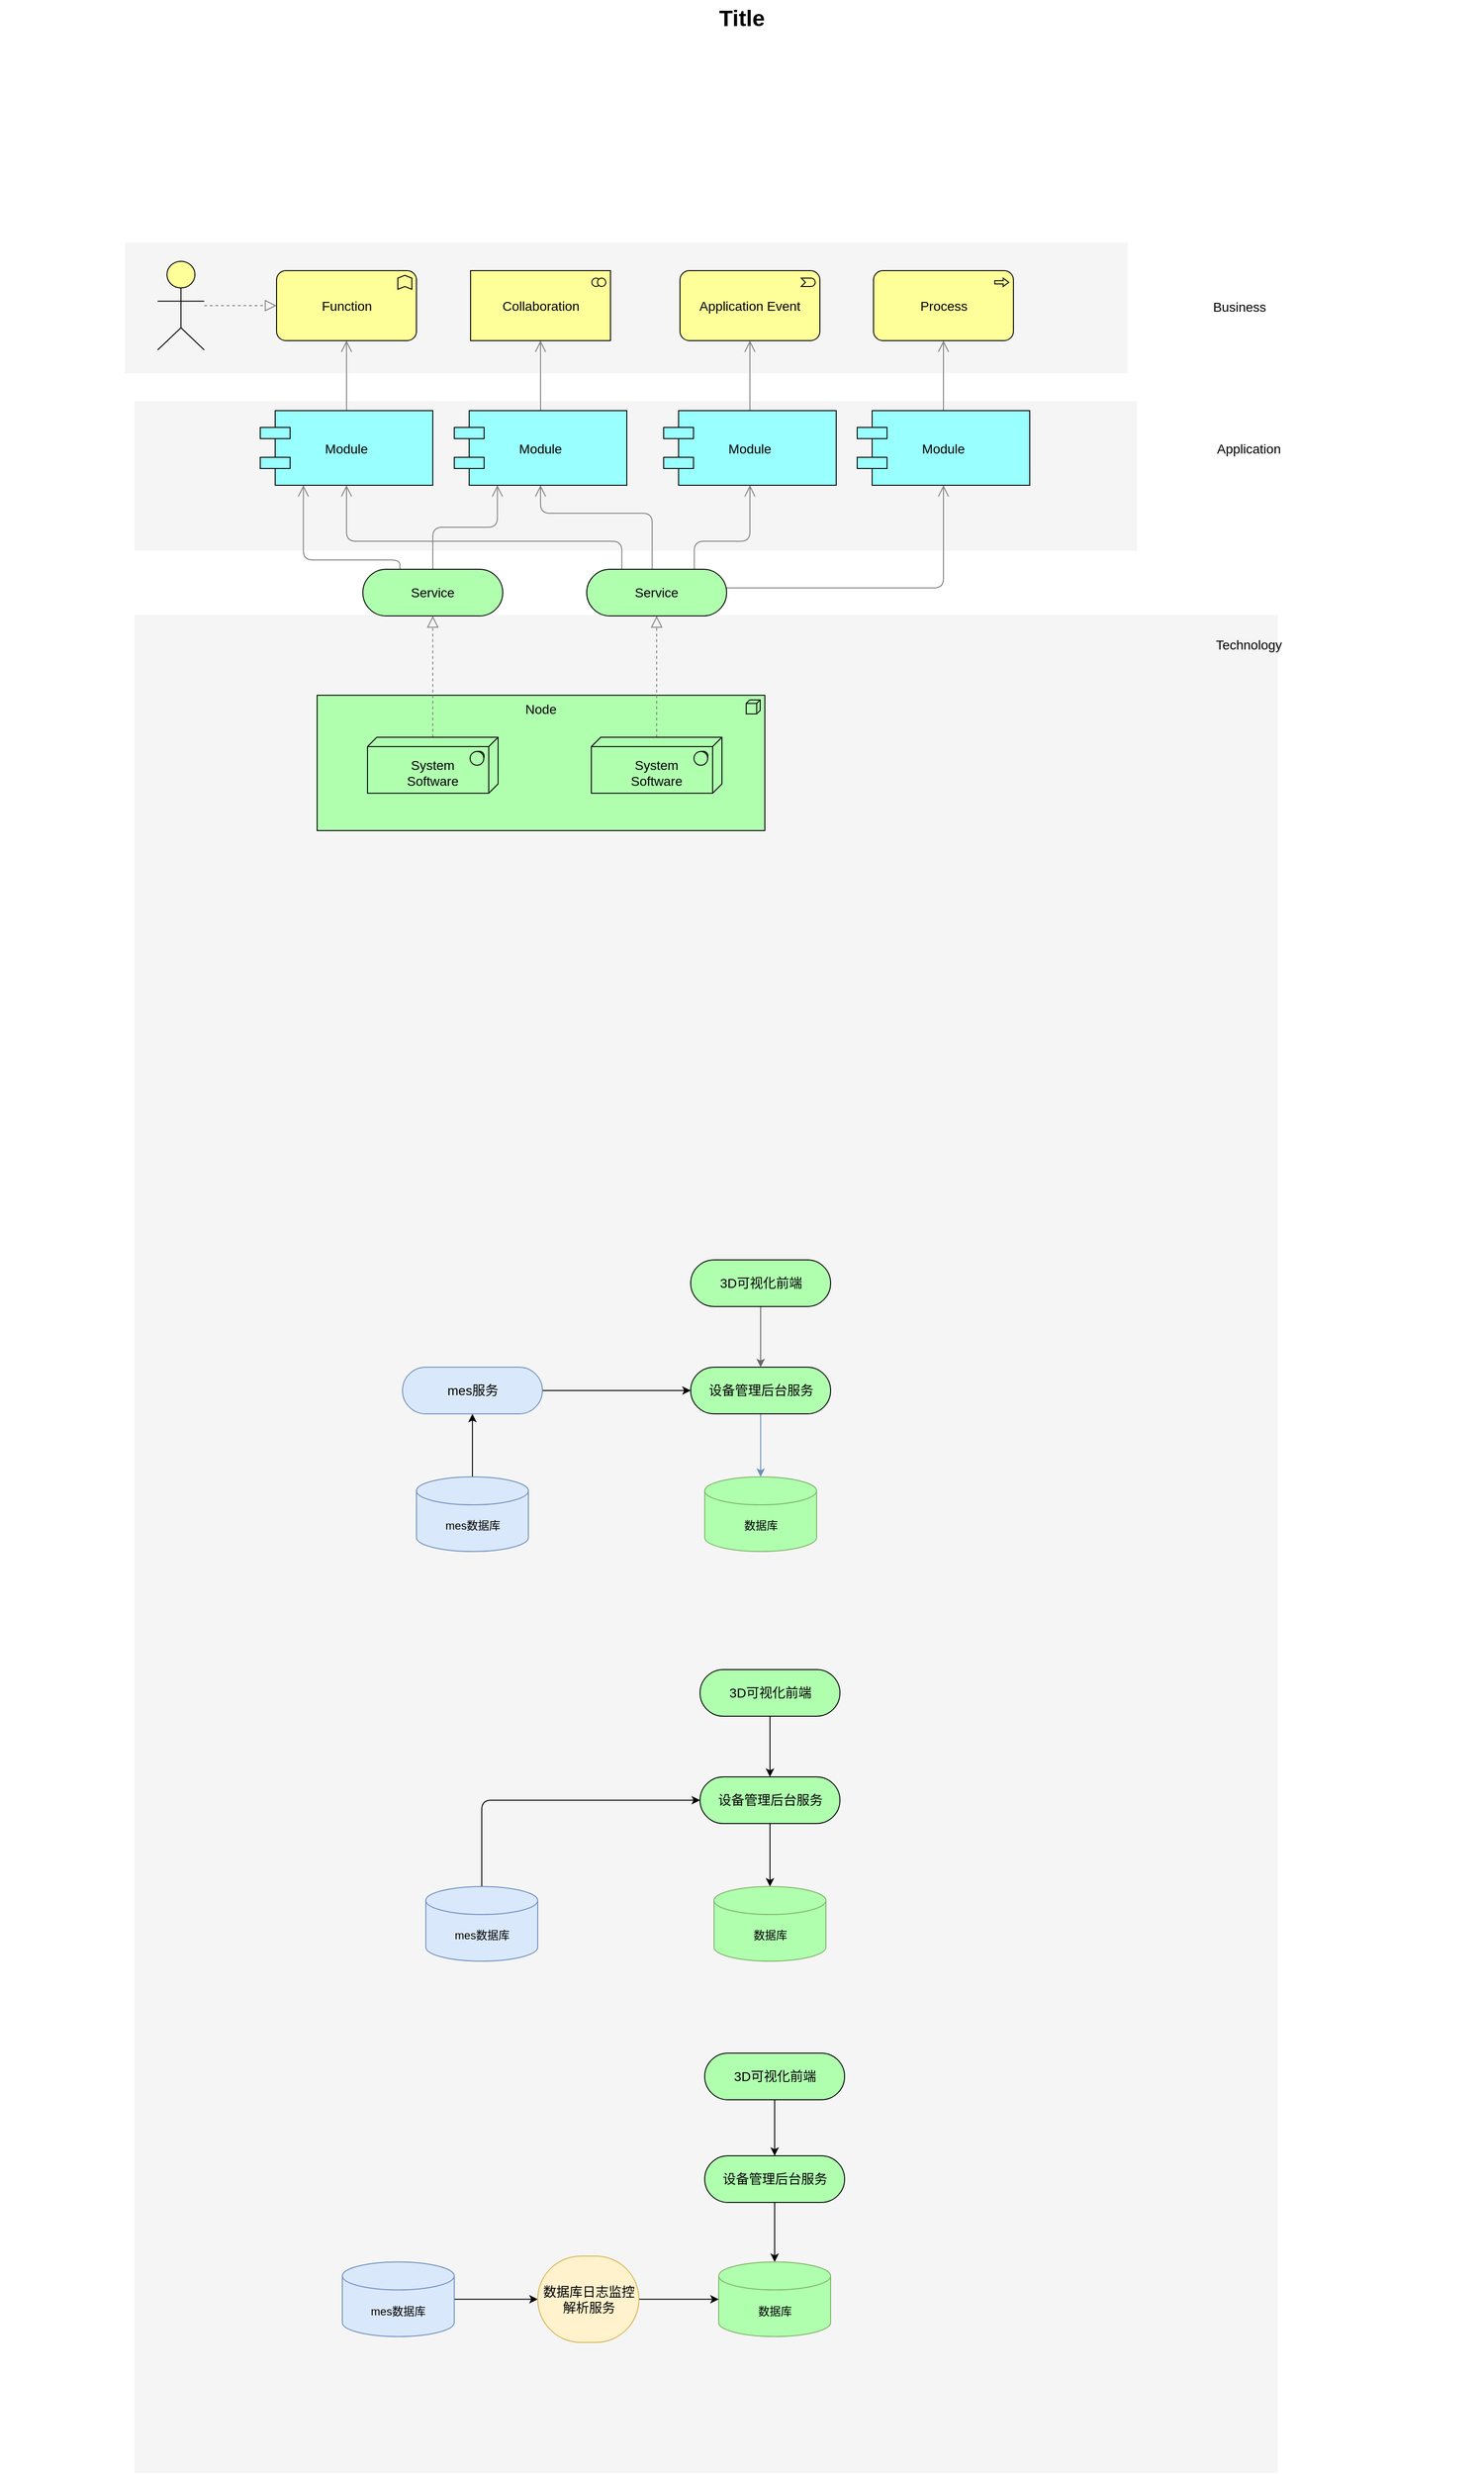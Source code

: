 <mxfile version="15.9.1" type="github">
  <diagram id="6I0OCvxSQrVGMHxT2VVA" name="Page-1">
    <mxGraphModel dx="1422" dy="762" grid="1" gridSize="10" guides="1" tooltips="1" connect="1" arrows="1" fold="1" page="1" pageScale="1" pageWidth="850" pageHeight="1100" math="0" shadow="0">
      <root>
        <mxCell id="0" />
        <mxCell id="1" parent="0" />
        <mxCell id="dKdSaXE48SgPbhcamS2K-30" value="" style="whiteSpace=wrap;html=1;strokeColor=none;strokeWidth=1;fillColor=#f5f5f5;fontSize=14;" parent="1" vertex="1">
          <mxGeometry x="194" y="729" width="1226" height="1991" as="geometry" />
        </mxCell>
        <mxCell id="dKdSaXE48SgPbhcamS2K-31" value="" style="whiteSpace=wrap;html=1;strokeColor=none;strokeWidth=1;fillColor=#f5f5f5;fontSize=14;" parent="1" vertex="1">
          <mxGeometry x="194" y="500" width="1075" height="160" as="geometry" />
        </mxCell>
        <mxCell id="dKdSaXE48SgPbhcamS2K-32" value="" style="whiteSpace=wrap;html=1;strokeColor=none;strokeWidth=1;fillColor=#f5f5f5;fontSize=14;" parent="1" vertex="1">
          <mxGeometry x="184" y="330" width="1075" height="140" as="geometry" />
        </mxCell>
        <mxCell id="dKdSaXE48SgPbhcamS2K-33" value="Node" style="html=1;whiteSpace=wrap;fillColor=#AFFFAF;shape=mxgraph.archimate3.application;appType=node;archiType=square;fontSize=14;verticalAlign=top;" parent="1" vertex="1">
          <mxGeometry x="390" y="815" width="480" height="145" as="geometry" />
        </mxCell>
        <mxCell id="dKdSaXE48SgPbhcamS2K-34" style="edgeStyle=elbowEdgeStyle;rounded=1;elbow=vertical;html=1;startSize=10;endArrow=block;endFill=0;endSize=10;jettySize=auto;orthogonalLoop=1;strokeColor=#808080;fontSize=14;dashed=1;" parent="1" source="dKdSaXE48SgPbhcamS2K-35" target="dKdSaXE48SgPbhcamS2K-40" edge="1">
          <mxGeometry relative="1" as="geometry" />
        </mxCell>
        <mxCell id="dKdSaXE48SgPbhcamS2K-35" value="&lt;div&gt;&lt;br&gt;&lt;/div&gt;System&lt;div&gt;Software&lt;/div&gt;" style="html=1;whiteSpace=wrap;fillColor=#AFFFAF;shape=mxgraph.archimate3.tech;techType=sysSw;fontSize=14;" parent="1" vertex="1">
          <mxGeometry x="444" y="860" width="140" height="60" as="geometry" />
        </mxCell>
        <mxCell id="dKdSaXE48SgPbhcamS2K-36" style="edgeStyle=elbowEdgeStyle;rounded=1;elbow=vertical;html=1;startSize=10;endArrow=block;endFill=0;endSize=10;jettySize=auto;orthogonalLoop=1;strokeColor=#808080;fontSize=14;dashed=1;" parent="1" source="dKdSaXE48SgPbhcamS2K-37" target="dKdSaXE48SgPbhcamS2K-45" edge="1">
          <mxGeometry relative="1" as="geometry" />
        </mxCell>
        <mxCell id="dKdSaXE48SgPbhcamS2K-37" value="&lt;div&gt;&lt;br&gt;&lt;/div&gt;&lt;div&gt;&lt;span&gt;System&lt;/span&gt;&lt;div&gt;Software&lt;/div&gt;&lt;/div&gt;" style="html=1;whiteSpace=wrap;fillColor=#AFFFAF;shape=mxgraph.archimate3.tech;techType=sysSw;fontSize=14;" parent="1" vertex="1">
          <mxGeometry x="684" y="860" width="140" height="60" as="geometry" />
        </mxCell>
        <mxCell id="dKdSaXE48SgPbhcamS2K-38" style="edgeStyle=elbowEdgeStyle;rounded=1;elbow=vertical;html=1;startSize=10;endArrow=open;endFill=0;endSize=10;jettySize=auto;orthogonalLoop=1;strokeColor=#808080;fontSize=14;entryX=0.25;entryY=1;" parent="1" source="dKdSaXE48SgPbhcamS2K-40" target="dKdSaXE48SgPbhcamS2K-49" edge="1">
          <mxGeometry relative="1" as="geometry" />
        </mxCell>
        <mxCell id="dKdSaXE48SgPbhcamS2K-39" style="edgeStyle=elbowEdgeStyle;rounded=1;elbow=vertical;html=1;startSize=10;endArrow=open;endFill=0;endSize=10;jettySize=auto;orthogonalLoop=1;strokeColor=#808080;fontSize=14;entryX=0.25;entryY=1;exitX=0.265;exitY=0.007;exitPerimeter=0;" parent="1" source="dKdSaXE48SgPbhcamS2K-40" target="dKdSaXE48SgPbhcamS2K-47" edge="1">
          <mxGeometry relative="1" as="geometry">
            <Array as="points">
              <mxPoint x="422" y="670" />
            </Array>
          </mxGeometry>
        </mxCell>
        <mxCell id="dKdSaXE48SgPbhcamS2K-40" value="Service" style="html=1;whiteSpace=wrap;fillColor=#AFFFAF;shape=mxgraph.archimate3.service;fontSize=14;" parent="1" vertex="1">
          <mxGeometry x="439" y="680" width="150" height="50" as="geometry" />
        </mxCell>
        <mxCell id="dKdSaXE48SgPbhcamS2K-41" style="edgeStyle=elbowEdgeStyle;rounded=1;elbow=vertical;html=1;startSize=10;endArrow=open;endFill=0;endSize=10;jettySize=auto;orthogonalLoop=1;strokeColor=#808080;fontSize=14;" parent="1" source="dKdSaXE48SgPbhcamS2K-45" target="dKdSaXE48SgPbhcamS2K-53" edge="1">
          <mxGeometry relative="1" as="geometry">
            <Array as="points">
              <mxPoint x="909" y="700" />
            </Array>
          </mxGeometry>
        </mxCell>
        <mxCell id="dKdSaXE48SgPbhcamS2K-42" style="edgeStyle=elbowEdgeStyle;rounded=1;elbow=vertical;html=1;startSize=10;endArrow=open;endFill=0;endSize=10;jettySize=auto;orthogonalLoop=1;strokeColor=#808080;fontSize=14;entryX=0.5;entryY=1;exitX=0.769;exitY=0.025;exitPerimeter=0;" parent="1" source="dKdSaXE48SgPbhcamS2K-45" target="dKdSaXE48SgPbhcamS2K-51" edge="1">
          <mxGeometry relative="1" as="geometry">
            <Array as="points">
              <mxPoint x="809" y="650" />
            </Array>
          </mxGeometry>
        </mxCell>
        <mxCell id="dKdSaXE48SgPbhcamS2K-43" style="edgeStyle=elbowEdgeStyle;rounded=1;elbow=vertical;html=1;startSize=10;endArrow=open;endFill=0;endSize=10;jettySize=auto;orthogonalLoop=1;strokeColor=#808080;fontSize=14;entryX=0.5;entryY=1;exitX=0.468;exitY=0.025;exitPerimeter=0;" parent="1" source="dKdSaXE48SgPbhcamS2K-45" target="dKdSaXE48SgPbhcamS2K-49" edge="1">
          <mxGeometry relative="1" as="geometry">
            <Array as="points">
              <mxPoint x="699" y="620" />
            </Array>
          </mxGeometry>
        </mxCell>
        <mxCell id="dKdSaXE48SgPbhcamS2K-44" style="edgeStyle=elbowEdgeStyle;rounded=1;elbow=vertical;html=1;startSize=10;endArrow=open;endFill=0;endSize=10;jettySize=auto;orthogonalLoop=1;strokeColor=#808080;fontSize=14;exitX=0.251;exitY=0.002;exitPerimeter=0;" parent="1" source="dKdSaXE48SgPbhcamS2K-45" target="dKdSaXE48SgPbhcamS2K-47" edge="1">
          <mxGeometry relative="1" as="geometry">
            <Array as="points">
              <mxPoint x="589" y="650" />
            </Array>
          </mxGeometry>
        </mxCell>
        <mxCell id="dKdSaXE48SgPbhcamS2K-45" value="Service" style="html=1;whiteSpace=wrap;fillColor=#AFFFAF;shape=mxgraph.archimate3.service;fontSize=14;" parent="1" vertex="1">
          <mxGeometry x="679" y="680" width="150" height="50" as="geometry" />
        </mxCell>
        <mxCell id="dKdSaXE48SgPbhcamS2K-46" style="edgeStyle=elbowEdgeStyle;rounded=1;elbow=vertical;html=1;startSize=10;endArrow=open;endFill=0;endSize=10;jettySize=auto;orthogonalLoop=1;strokeColor=#808080;fontSize=14;" parent="1" source="dKdSaXE48SgPbhcamS2K-47" target="dKdSaXE48SgPbhcamS2K-54" edge="1">
          <mxGeometry relative="1" as="geometry" />
        </mxCell>
        <mxCell id="dKdSaXE48SgPbhcamS2K-47" value="Module" style="shape=component;align=center;fillColor=#99ffff;gradientColor=none;fontSize=14;" parent="1" vertex="1">
          <mxGeometry x="329" y="510" width="185" height="80" as="geometry" />
        </mxCell>
        <mxCell id="dKdSaXE48SgPbhcamS2K-48" style="edgeStyle=elbowEdgeStyle;rounded=1;elbow=vertical;html=1;startSize=10;endArrow=open;endFill=0;endSize=10;jettySize=auto;orthogonalLoop=1;strokeColor=#808080;fontSize=14;" parent="1" source="dKdSaXE48SgPbhcamS2K-49" target="dKdSaXE48SgPbhcamS2K-55" edge="1">
          <mxGeometry relative="1" as="geometry" />
        </mxCell>
        <mxCell id="dKdSaXE48SgPbhcamS2K-49" value="Module" style="shape=component;align=center;fillColor=#99ffff;gradientColor=none;fontSize=14;" parent="1" vertex="1">
          <mxGeometry x="537" y="510" width="185" height="80" as="geometry" />
        </mxCell>
        <mxCell id="dKdSaXE48SgPbhcamS2K-50" style="edgeStyle=elbowEdgeStyle;rounded=1;elbow=vertical;html=1;startSize=10;endArrow=open;endFill=0;endSize=10;jettySize=auto;orthogonalLoop=1;strokeColor=#808080;fontSize=14;" parent="1" source="dKdSaXE48SgPbhcamS2K-51" target="dKdSaXE48SgPbhcamS2K-56" edge="1">
          <mxGeometry relative="1" as="geometry" />
        </mxCell>
        <mxCell id="dKdSaXE48SgPbhcamS2K-51" value="Module" style="shape=component;align=center;fillColor=#99ffff;gradientColor=none;fontSize=14;" parent="1" vertex="1">
          <mxGeometry x="761.5" y="510" width="185" height="80" as="geometry" />
        </mxCell>
        <mxCell id="dKdSaXE48SgPbhcamS2K-52" style="edgeStyle=elbowEdgeStyle;rounded=1;elbow=vertical;html=1;startSize=10;endArrow=open;endFill=0;endSize=10;jettySize=auto;orthogonalLoop=1;strokeColor=#808080;fontSize=14;" parent="1" source="dKdSaXE48SgPbhcamS2K-53" target="dKdSaXE48SgPbhcamS2K-57" edge="1">
          <mxGeometry relative="1" as="geometry" />
        </mxCell>
        <mxCell id="dKdSaXE48SgPbhcamS2K-53" value="Module" style="shape=component;align=center;fillColor=#99ffff;gradientColor=none;fontSize=14;" parent="1" vertex="1">
          <mxGeometry x="969" y="510" width="185" height="80" as="geometry" />
        </mxCell>
        <mxCell id="dKdSaXE48SgPbhcamS2K-54" value="Function" style="html=1;whiteSpace=wrap;fillColor=#ffff99;shape=mxgraph.archimate3.application;appType=func;archiType=rounded;fontSize=14;" parent="1" vertex="1">
          <mxGeometry x="346.5" y="360" width="150" height="75" as="geometry" />
        </mxCell>
        <mxCell id="dKdSaXE48SgPbhcamS2K-55" value="Collaboration" style="html=1;whiteSpace=wrap;fillColor=#ffff99;shape=mxgraph.archimate3.application;appType=collab;archiType=square;fontSize=14;" parent="1" vertex="1">
          <mxGeometry x="554.5" y="360" width="150" height="75" as="geometry" />
        </mxCell>
        <mxCell id="dKdSaXE48SgPbhcamS2K-56" value="Application Event" style="html=1;whiteSpace=wrap;fillColor=#ffff99;shape=mxgraph.archimate3.application;appType=event;archiType=rounded;fontSize=14;" parent="1" vertex="1">
          <mxGeometry x="779" y="360" width="150" height="75" as="geometry" />
        </mxCell>
        <mxCell id="dKdSaXE48SgPbhcamS2K-57" value="Process" style="html=1;whiteSpace=wrap;fillColor=#ffff99;shape=mxgraph.archimate3.application;appType=proc;archiType=rounded;fontSize=14;" parent="1" vertex="1">
          <mxGeometry x="986.5" y="360" width="150" height="75" as="geometry" />
        </mxCell>
        <mxCell id="dKdSaXE48SgPbhcamS2K-58" value="Technology" style="text;html=1;strokeColor=none;fillColor=none;align=center;verticalAlign=middle;whiteSpace=wrap;fontSize=14;" parent="1" vertex="1">
          <mxGeometry x="1269" y="751" width="240" height="20" as="geometry" />
        </mxCell>
        <mxCell id="dKdSaXE48SgPbhcamS2K-59" value="Application" style="text;html=1;strokeColor=none;fillColor=none;align=center;verticalAlign=middle;whiteSpace=wrap;fontSize=14;" parent="1" vertex="1">
          <mxGeometry x="1269" y="541" width="240" height="20" as="geometry" />
        </mxCell>
        <mxCell id="dKdSaXE48SgPbhcamS2K-60" value="Business" style="text;html=1;strokeColor=none;fillColor=none;align=center;verticalAlign=middle;whiteSpace=wrap;fontSize=14;" parent="1" vertex="1">
          <mxGeometry x="1259" y="389" width="240" height="20" as="geometry" />
        </mxCell>
        <mxCell id="dKdSaXE48SgPbhcamS2K-61" style="edgeStyle=elbowEdgeStyle;rounded=1;elbow=vertical;html=1;dashed=1;startSize=10;endArrow=block;endFill=0;endSize=10;jettySize=auto;orthogonalLoop=1;strokeColor=#808080;fontSize=14;" parent="1" source="dKdSaXE48SgPbhcamS2K-62" target="dKdSaXE48SgPbhcamS2K-54" edge="1">
          <mxGeometry relative="1" as="geometry" />
        </mxCell>
        <mxCell id="dKdSaXE48SgPbhcamS2K-62" value="" style="html=1;whiteSpace=wrap;fillColor=#ffff99;shape=mxgraph.archimate3.actor;fontSize=14;" parent="1" vertex="1">
          <mxGeometry x="219" y="350" width="50" height="95" as="geometry" />
        </mxCell>
        <mxCell id="dKdSaXE48SgPbhcamS2K-63" value="Title" style="text;strokeColor=none;fillColor=none;html=1;fontSize=24;fontStyle=1;verticalAlign=middle;align=center;" parent="1" vertex="1">
          <mxGeometry x="50" y="70" width="1590" height="40" as="geometry" />
        </mxCell>
        <mxCell id="Kip7IC4Vy60FD0d7KbRb-23" value="" style="edgeStyle=orthogonalEdgeStyle;rounded=1;orthogonalLoop=1;jettySize=auto;html=1;fillColor=#00FF00;" edge="1" parent="1" source="Kip7IC4Vy60FD0d7KbRb-3" target="Kip7IC4Vy60FD0d7KbRb-21">
          <mxGeometry relative="1" as="geometry" />
        </mxCell>
        <mxCell id="Kip7IC4Vy60FD0d7KbRb-3" value="mes数据库" style="shape=cylinder3;whiteSpace=wrap;html=1;boundedLbl=1;backgroundOutline=1;size=15;fillColor=#dae8fc;strokeColor=#6c8ebf;" vertex="1" parent="1">
          <mxGeometry x="496.5" y="1652.5" width="120" height="80" as="geometry" />
        </mxCell>
        <mxCell id="Kip7IC4Vy60FD0d7KbRb-10" style="edgeStyle=orthogonalEdgeStyle;rounded=1;orthogonalLoop=1;jettySize=auto;html=1;fillColor=#dae8fc;strokeColor=#6c8ebf;" edge="1" parent="1" source="Kip7IC4Vy60FD0d7KbRb-5" target="Kip7IC4Vy60FD0d7KbRb-6">
          <mxGeometry relative="1" as="geometry" />
        </mxCell>
        <mxCell id="Kip7IC4Vy60FD0d7KbRb-5" value="设备管理后台服务" style="html=1;whiteSpace=wrap;fillColor=#AFFFAF;shape=mxgraph.archimate3.service;fontSize=14;" vertex="1" parent="1">
          <mxGeometry x="790.5" y="1535" width="150" height="50" as="geometry" />
        </mxCell>
        <mxCell id="Kip7IC4Vy60FD0d7KbRb-6" value="数据库" style="shape=cylinder3;whiteSpace=wrap;html=1;boundedLbl=1;backgroundOutline=1;size=15;fillColor=#AFFFAF;strokeColor=#82b366;" vertex="1" parent="1">
          <mxGeometry x="805.5" y="1652.5" width="120" height="80" as="geometry" />
        </mxCell>
        <mxCell id="Kip7IC4Vy60FD0d7KbRb-8" value="" style="edgeStyle=orthogonalEdgeStyle;rounded=0;orthogonalLoop=1;jettySize=auto;html=1;fillColor=#f5f5f5;strokeColor=#666666;" edge="1" parent="1" source="Kip7IC4Vy60FD0d7KbRb-7" target="Kip7IC4Vy60FD0d7KbRb-5">
          <mxGeometry relative="1" as="geometry" />
        </mxCell>
        <mxCell id="Kip7IC4Vy60FD0d7KbRb-7" value="3D可视化前端" style="html=1;whiteSpace=wrap;fillColor=#AFFFAF;shape=mxgraph.archimate3.service;fontSize=14;" vertex="1" parent="1">
          <mxGeometry x="790.5" y="1420" width="150" height="50" as="geometry" />
        </mxCell>
        <mxCell id="Kip7IC4Vy60FD0d7KbRb-22" style="edgeStyle=orthogonalEdgeStyle;rounded=1;orthogonalLoop=1;jettySize=auto;html=1;fillColor=#00FF00;" edge="1" parent="1" source="Kip7IC4Vy60FD0d7KbRb-21" target="Kip7IC4Vy60FD0d7KbRb-5">
          <mxGeometry relative="1" as="geometry" />
        </mxCell>
        <mxCell id="Kip7IC4Vy60FD0d7KbRb-21" value="mes服务" style="html=1;whiteSpace=wrap;fillColor=#dae8fc;shape=mxgraph.archimate3.service;fontSize=14;strokeColor=#6c8ebf;" vertex="1" parent="1">
          <mxGeometry x="481.5" y="1535" width="150" height="50" as="geometry" />
        </mxCell>
        <mxCell id="Kip7IC4Vy60FD0d7KbRb-29" style="edgeStyle=orthogonalEdgeStyle;rounded=1;orthogonalLoop=1;jettySize=auto;html=1;entryX=0;entryY=0;entryDx=0;entryDy=25;entryPerimeter=0;fillColor=#00FF00;" edge="1" parent="1" source="Kip7IC4Vy60FD0d7KbRb-24" target="Kip7IC4Vy60FD0d7KbRb-25">
          <mxGeometry relative="1" as="geometry">
            <Array as="points">
              <mxPoint x="567" y="1999" />
            </Array>
          </mxGeometry>
        </mxCell>
        <mxCell id="Kip7IC4Vy60FD0d7KbRb-24" value="mes数据库" style="shape=cylinder3;whiteSpace=wrap;html=1;boundedLbl=1;backgroundOutline=1;size=15;fillColor=#dae8fc;strokeColor=#6c8ebf;" vertex="1" parent="1">
          <mxGeometry x="506.5" y="2091.5" width="120" height="80" as="geometry" />
        </mxCell>
        <mxCell id="Kip7IC4Vy60FD0d7KbRb-30" value="" style="edgeStyle=orthogonalEdgeStyle;rounded=1;orthogonalLoop=1;jettySize=auto;html=1;fillColor=#00FF00;" edge="1" parent="1" source="Kip7IC4Vy60FD0d7KbRb-25" target="Kip7IC4Vy60FD0d7KbRb-26">
          <mxGeometry relative="1" as="geometry" />
        </mxCell>
        <mxCell id="Kip7IC4Vy60FD0d7KbRb-25" value="设备管理后台服务" style="html=1;whiteSpace=wrap;fillColor=#AFFFAF;shape=mxgraph.archimate3.service;fontSize=14;" vertex="1" parent="1">
          <mxGeometry x="800.5" y="1974" width="150" height="50" as="geometry" />
        </mxCell>
        <mxCell id="Kip7IC4Vy60FD0d7KbRb-26" value="数据库" style="shape=cylinder3;whiteSpace=wrap;html=1;boundedLbl=1;backgroundOutline=1;size=15;fillColor=#AFFFAF;strokeColor=#82b366;" vertex="1" parent="1">
          <mxGeometry x="815.5" y="2091.5" width="120" height="80" as="geometry" />
        </mxCell>
        <mxCell id="Kip7IC4Vy60FD0d7KbRb-31" value="" style="edgeStyle=orthogonalEdgeStyle;rounded=1;orthogonalLoop=1;jettySize=auto;html=1;fillColor=#00FF00;" edge="1" parent="1" source="Kip7IC4Vy60FD0d7KbRb-27" target="Kip7IC4Vy60FD0d7KbRb-25">
          <mxGeometry relative="1" as="geometry" />
        </mxCell>
        <mxCell id="Kip7IC4Vy60FD0d7KbRb-27" value="3D可视化前端" style="html=1;whiteSpace=wrap;fillColor=#AFFFAF;shape=mxgraph.archimate3.service;fontSize=14;" vertex="1" parent="1">
          <mxGeometry x="800.5" y="1859" width="150" height="50" as="geometry" />
        </mxCell>
        <mxCell id="Kip7IC4Vy60FD0d7KbRb-37" value="" style="edgeStyle=orthogonalEdgeStyle;rounded=1;orthogonalLoop=1;jettySize=auto;html=1;fillColor=#00FF00;" edge="1" parent="1" source="Kip7IC4Vy60FD0d7KbRb-32" target="Kip7IC4Vy60FD0d7KbRb-36">
          <mxGeometry relative="1" as="geometry" />
        </mxCell>
        <mxCell id="Kip7IC4Vy60FD0d7KbRb-32" value="mes数据库" style="shape=cylinder3;whiteSpace=wrap;html=1;boundedLbl=1;backgroundOutline=1;size=15;fillColor=#dae8fc;strokeColor=#6c8ebf;" vertex="1" parent="1">
          <mxGeometry x="417" y="2493.75" width="120" height="80" as="geometry" />
        </mxCell>
        <mxCell id="Kip7IC4Vy60FD0d7KbRb-40" value="" style="edgeStyle=orthogonalEdgeStyle;rounded=1;orthogonalLoop=1;jettySize=auto;html=1;fillColor=#00FF00;" edge="1" parent="1" source="Kip7IC4Vy60FD0d7KbRb-33" target="Kip7IC4Vy60FD0d7KbRb-34">
          <mxGeometry relative="1" as="geometry" />
        </mxCell>
        <mxCell id="Kip7IC4Vy60FD0d7KbRb-33" value="设备管理后台服务" style="html=1;whiteSpace=wrap;fillColor=#AFFFAF;shape=mxgraph.archimate3.service;fontSize=14;" vertex="1" parent="1">
          <mxGeometry x="805.5" y="2380" width="150" height="50" as="geometry" />
        </mxCell>
        <mxCell id="Kip7IC4Vy60FD0d7KbRb-34" value="数据库" style="shape=cylinder3;whiteSpace=wrap;html=1;boundedLbl=1;backgroundOutline=1;size=15;fillColor=#AFFFAF;strokeColor=#82b366;" vertex="1" parent="1">
          <mxGeometry x="820.5" y="2493.75" width="120" height="80" as="geometry" />
        </mxCell>
        <mxCell id="Kip7IC4Vy60FD0d7KbRb-39" value="" style="edgeStyle=orthogonalEdgeStyle;rounded=1;orthogonalLoop=1;jettySize=auto;html=1;fillColor=#00FF00;" edge="1" parent="1" source="Kip7IC4Vy60FD0d7KbRb-35" target="Kip7IC4Vy60FD0d7KbRb-33">
          <mxGeometry relative="1" as="geometry" />
        </mxCell>
        <mxCell id="Kip7IC4Vy60FD0d7KbRb-35" value="3D可视化前端" style="html=1;whiteSpace=wrap;fillColor=#AFFFAF;shape=mxgraph.archimate3.service;fontSize=14;" vertex="1" parent="1">
          <mxGeometry x="805.5" y="2270" width="150" height="50" as="geometry" />
        </mxCell>
        <mxCell id="Kip7IC4Vy60FD0d7KbRb-38" value="" style="edgeStyle=orthogonalEdgeStyle;rounded=1;orthogonalLoop=1;jettySize=auto;html=1;fillColor=#00FF00;" edge="1" parent="1" source="Kip7IC4Vy60FD0d7KbRb-36" target="Kip7IC4Vy60FD0d7KbRb-34">
          <mxGeometry relative="1" as="geometry" />
        </mxCell>
        <mxCell id="Kip7IC4Vy60FD0d7KbRb-36" value="数据库日志监控解析服务" style="html=1;whiteSpace=wrap;fillColor=#fff2cc;shape=mxgraph.archimate3.service;fontSize=14;strokeColor=#d6b656;" vertex="1" parent="1">
          <mxGeometry x="626.5" y="2487.5" width="108.5" height="92.5" as="geometry" />
        </mxCell>
      </root>
    </mxGraphModel>
  </diagram>
</mxfile>
